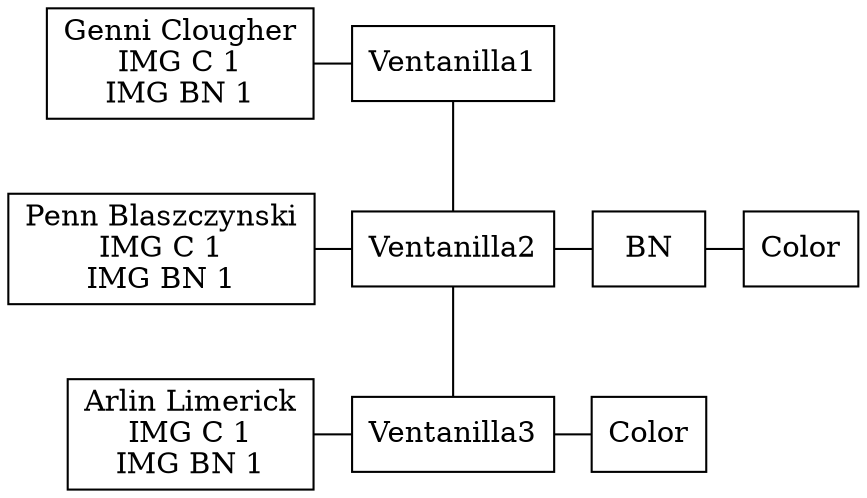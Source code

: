 digraph listaVentanillas {
node[shape=box]
edge[arrowhead=none]
0 [label=Ventanilla1]
1 [label="Genni Clougher\nIMG C 1\nIMG BN 1"]
2 [label=Ventanilla2]
3 [label="Penn Blaszczynski\nIMG C 1\nIMG BN 1"]
4[label=BN]
5[label=Color]
6 [label=Ventanilla3]
7 [label="Arlin Limerick\nIMG C 1\nIMG BN 1"]
8[label=Color]
1->0
0->2
3->2
2->4
4->5
2->6
7->6
6->8
{rank=same; 1; 0}
{rank=same; 3; 2}
{rank=same; 2; 4}
{rank=same; 4; 5}
{rank=same; 7; 6}
{rank=same; 6; 8}
rankdir=TB
}